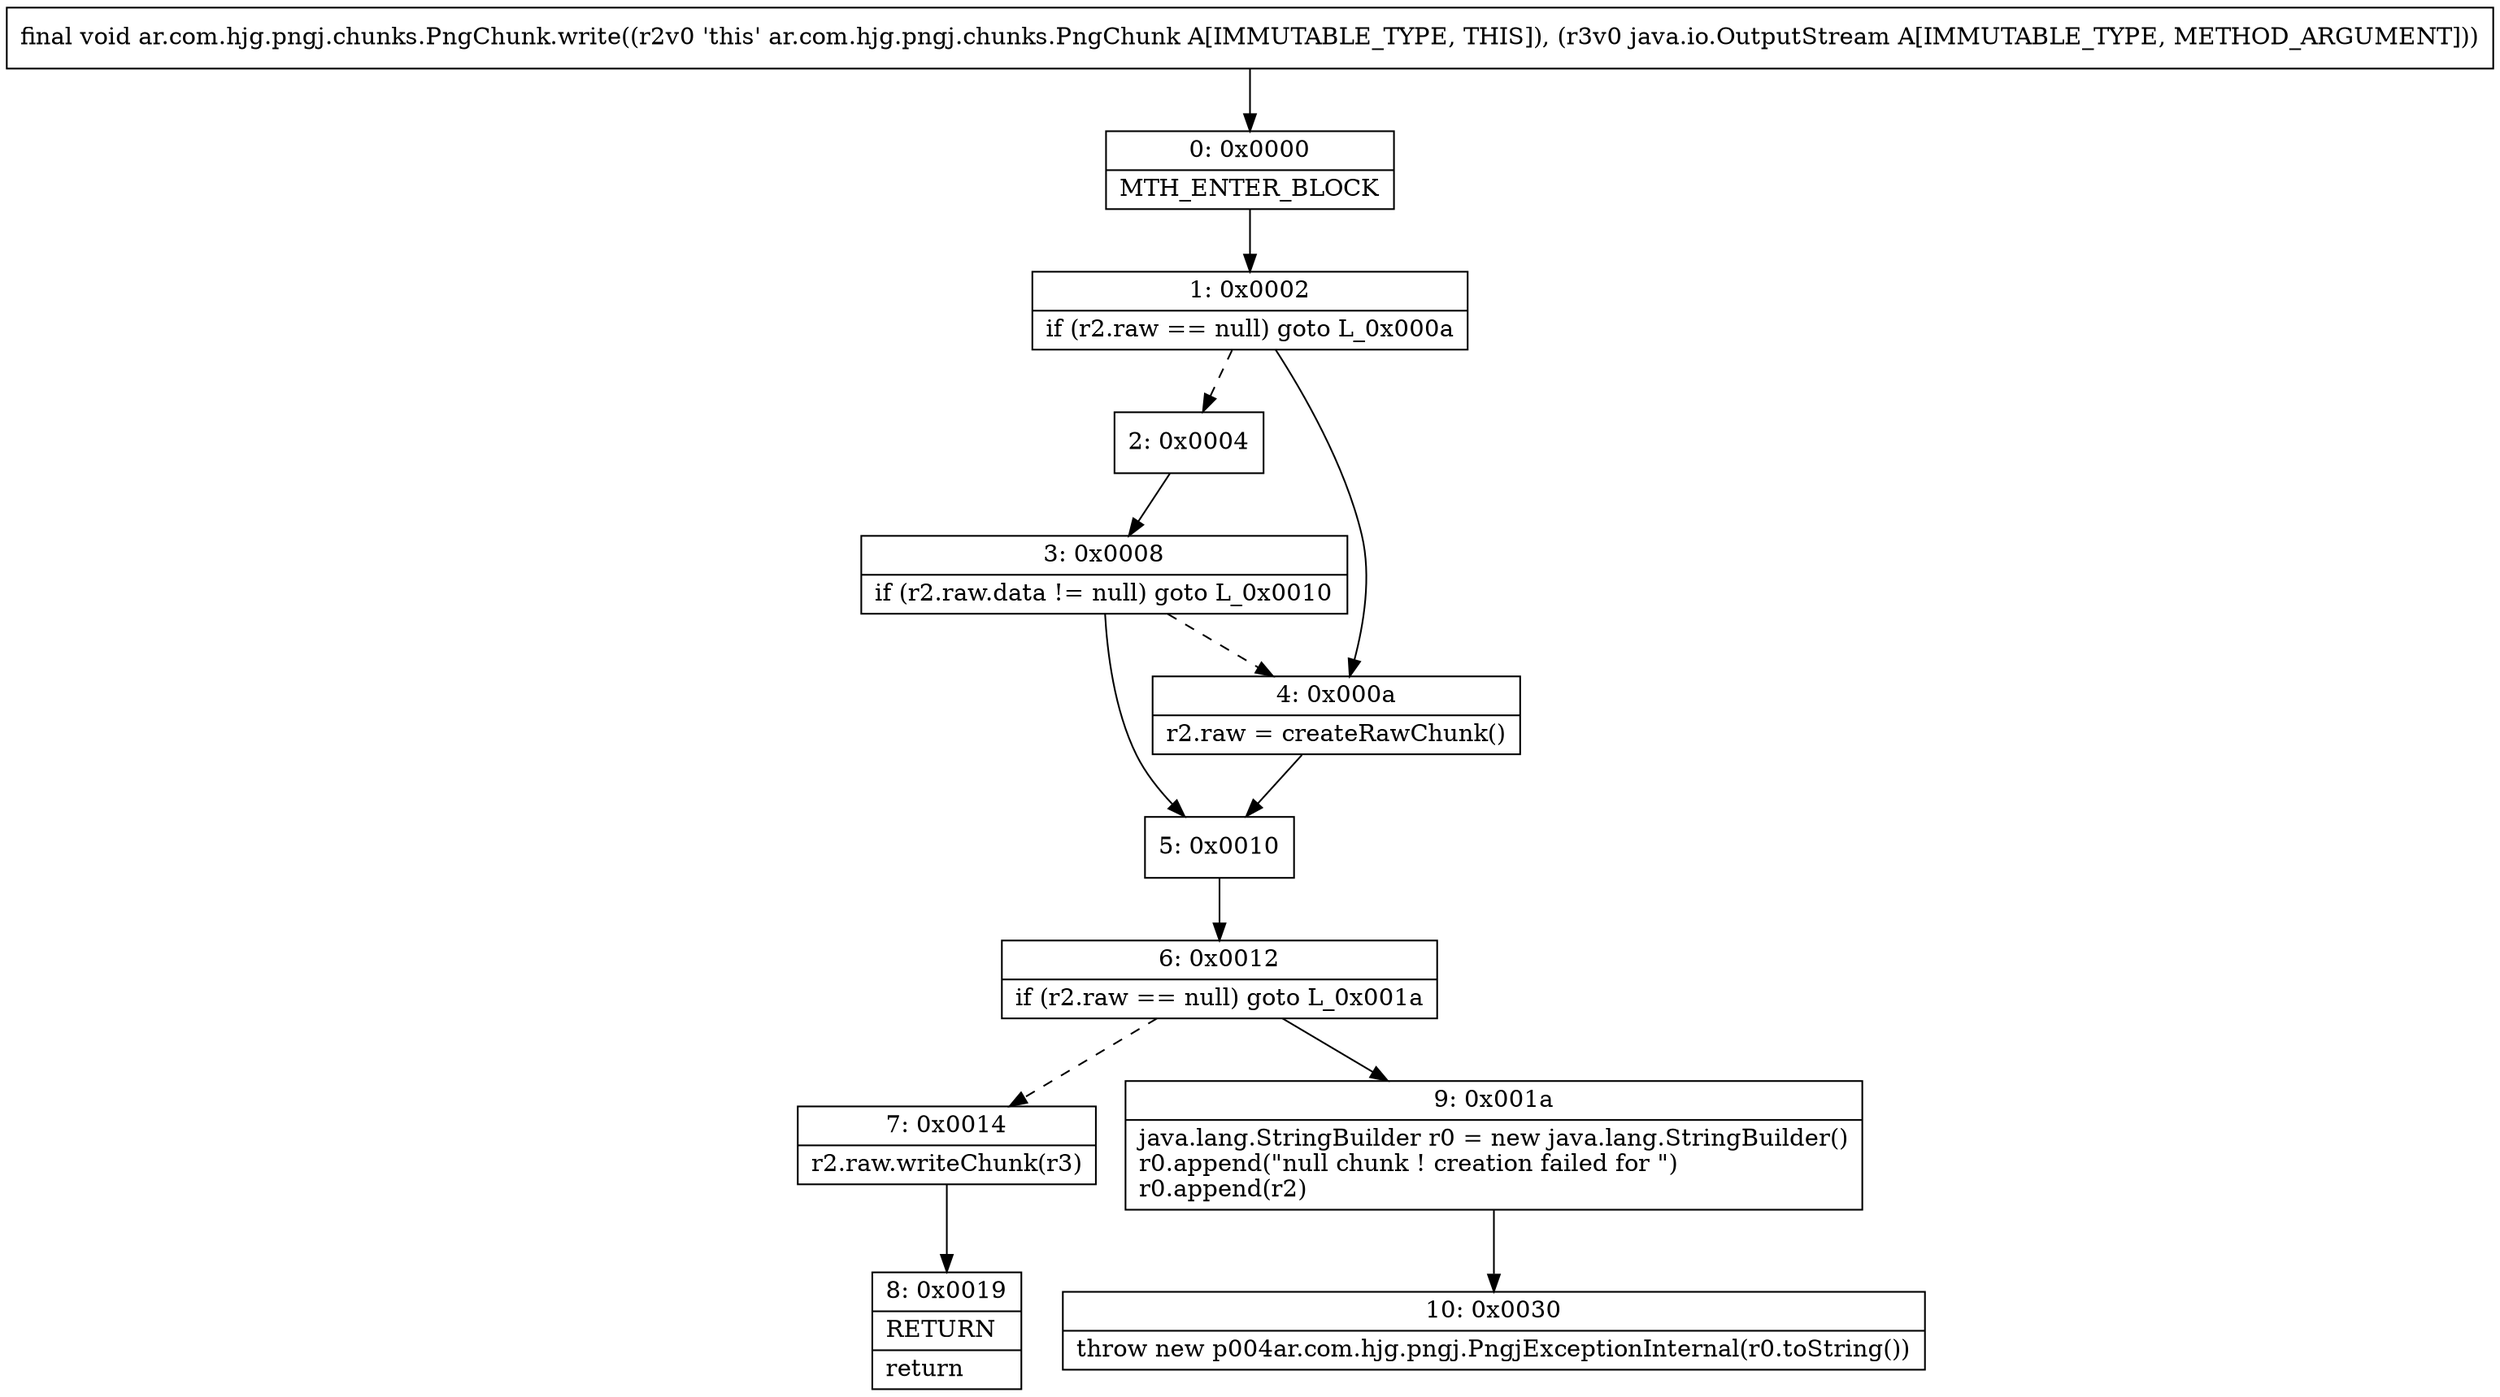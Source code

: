 digraph "CFG forar.com.hjg.pngj.chunks.PngChunk.write(Ljava\/io\/OutputStream;)V" {
Node_0 [shape=record,label="{0\:\ 0x0000|MTH_ENTER_BLOCK\l}"];
Node_1 [shape=record,label="{1\:\ 0x0002|if (r2.raw == null) goto L_0x000a\l}"];
Node_2 [shape=record,label="{2\:\ 0x0004}"];
Node_3 [shape=record,label="{3\:\ 0x0008|if (r2.raw.data != null) goto L_0x0010\l}"];
Node_4 [shape=record,label="{4\:\ 0x000a|r2.raw = createRawChunk()\l}"];
Node_5 [shape=record,label="{5\:\ 0x0010}"];
Node_6 [shape=record,label="{6\:\ 0x0012|if (r2.raw == null) goto L_0x001a\l}"];
Node_7 [shape=record,label="{7\:\ 0x0014|r2.raw.writeChunk(r3)\l}"];
Node_8 [shape=record,label="{8\:\ 0x0019|RETURN\l|return\l}"];
Node_9 [shape=record,label="{9\:\ 0x001a|java.lang.StringBuilder r0 = new java.lang.StringBuilder()\lr0.append(\"null chunk ! creation failed for \")\lr0.append(r2)\l}"];
Node_10 [shape=record,label="{10\:\ 0x0030|throw new p004ar.com.hjg.pngj.PngjExceptionInternal(r0.toString())\l}"];
MethodNode[shape=record,label="{final void ar.com.hjg.pngj.chunks.PngChunk.write((r2v0 'this' ar.com.hjg.pngj.chunks.PngChunk A[IMMUTABLE_TYPE, THIS]), (r3v0 java.io.OutputStream A[IMMUTABLE_TYPE, METHOD_ARGUMENT])) }"];
MethodNode -> Node_0;
Node_0 -> Node_1;
Node_1 -> Node_2[style=dashed];
Node_1 -> Node_4;
Node_2 -> Node_3;
Node_3 -> Node_4[style=dashed];
Node_3 -> Node_5;
Node_4 -> Node_5;
Node_5 -> Node_6;
Node_6 -> Node_7[style=dashed];
Node_6 -> Node_9;
Node_7 -> Node_8;
Node_9 -> Node_10;
}

